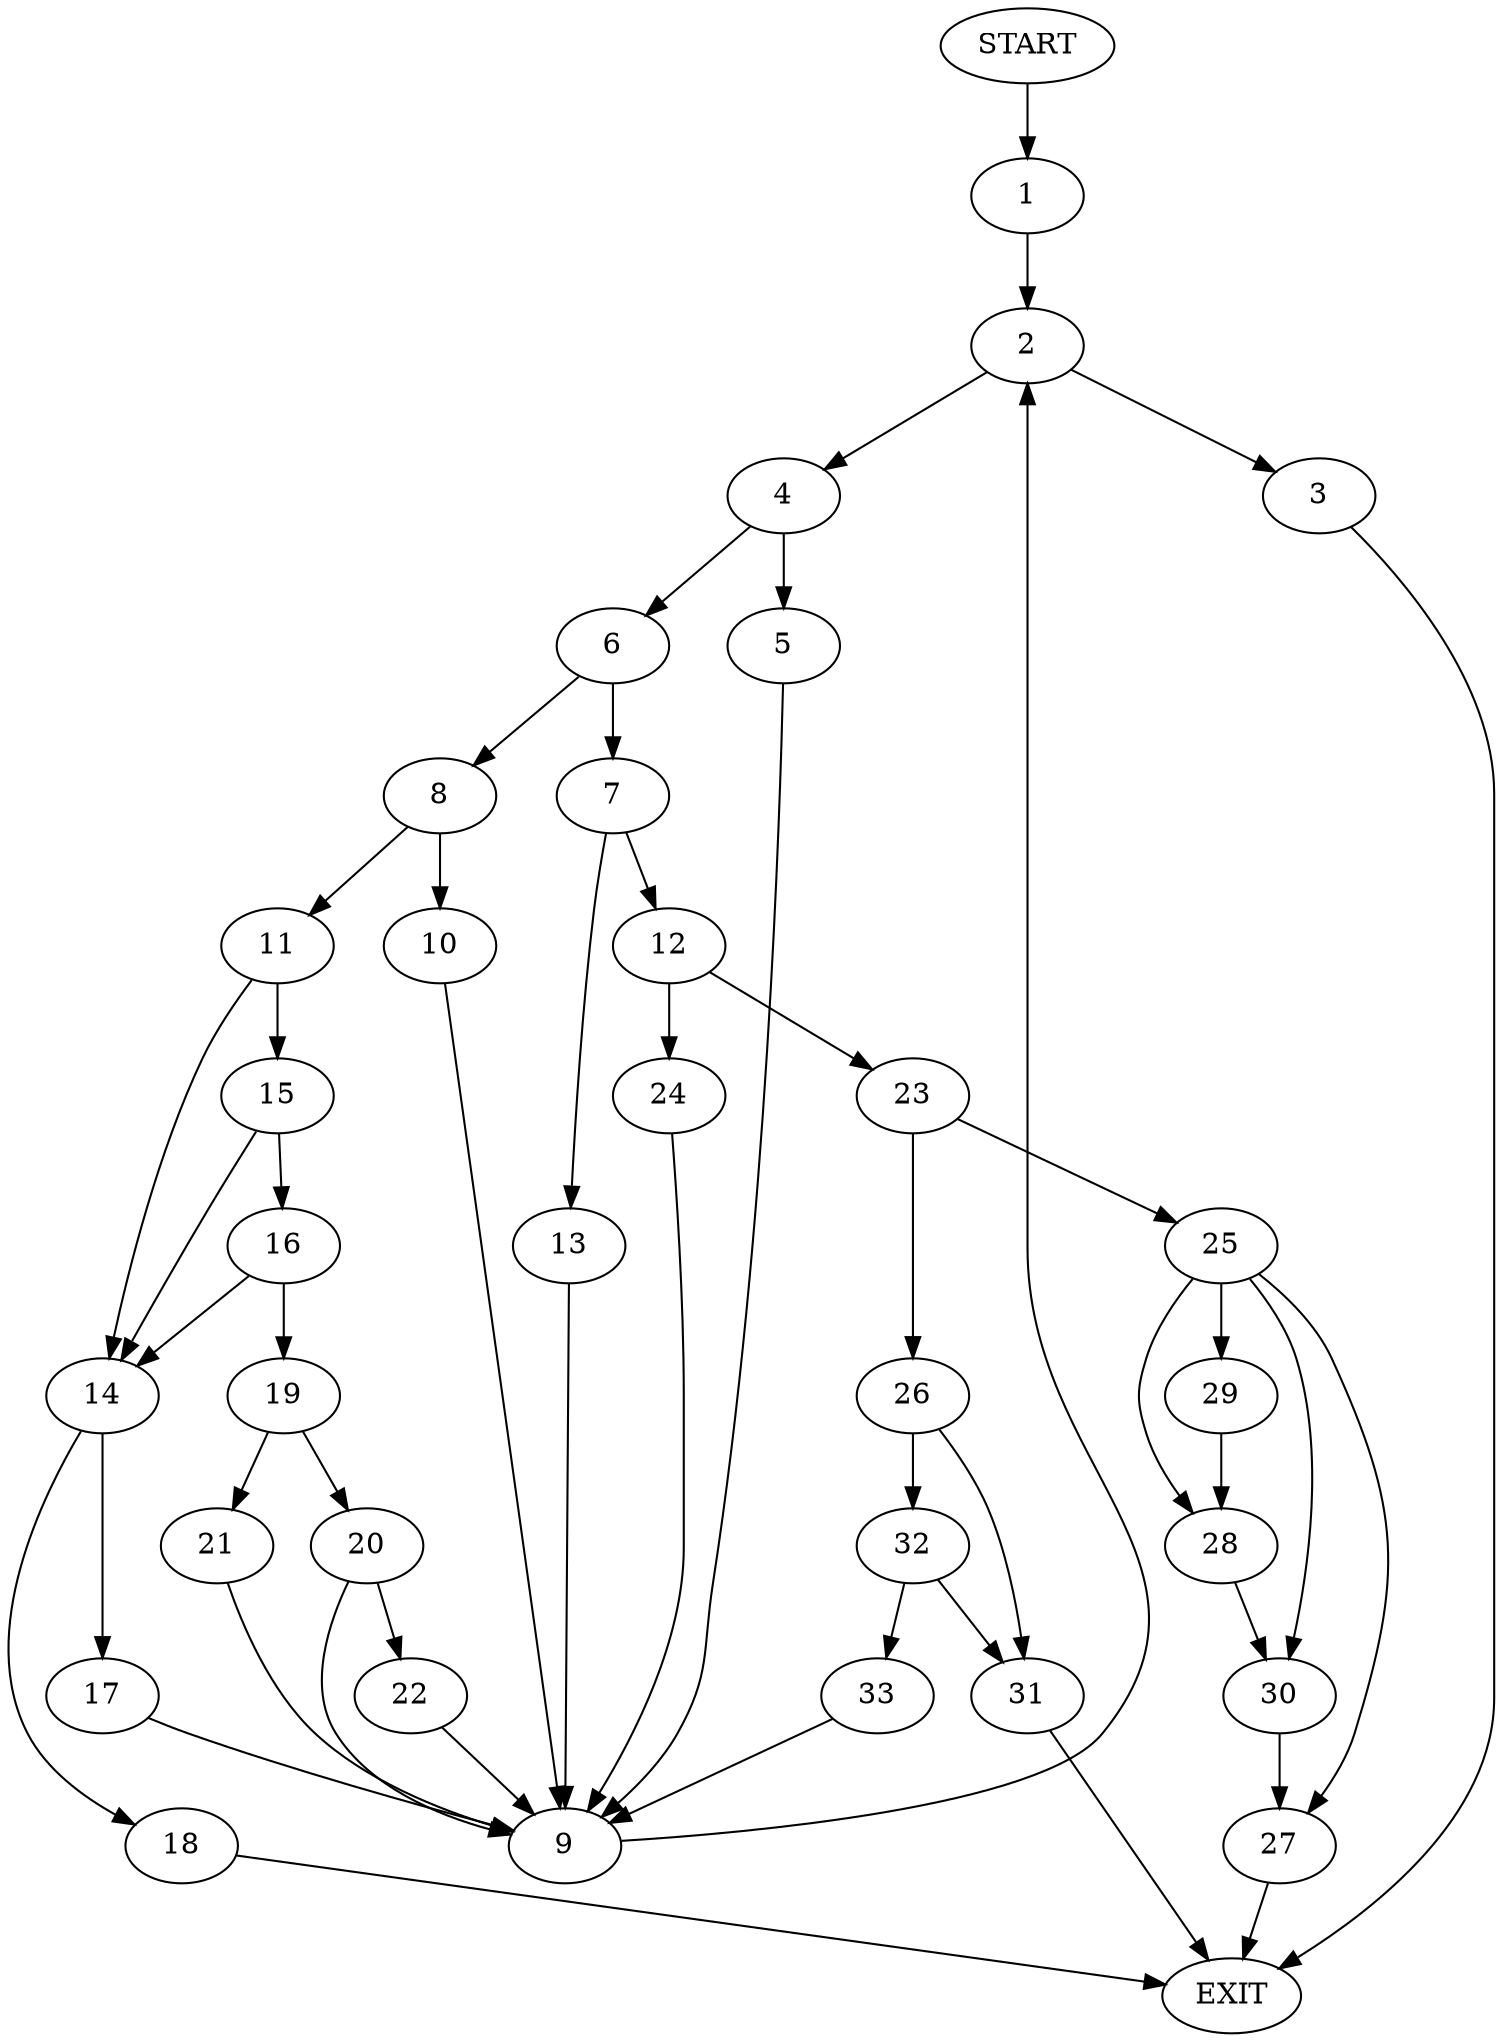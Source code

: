 digraph {
0 [label="START"]
34 [label="EXIT"]
0 -> 1
1 -> 2
2 -> 3
2 -> 4
3 -> 34
4 -> 5
4 -> 6
6 -> 7
6 -> 8
5 -> 9
8 -> 10
8 -> 11
7 -> 12
7 -> 13
11 -> 14
11 -> 15
10 -> 9
9 -> 2
15 -> 14
15 -> 16
14 -> 17
14 -> 18
16 -> 14
16 -> 19
19 -> 20
19 -> 21
17 -> 9
18 -> 34
21 -> 9
20 -> 22
20 -> 9
22 -> 9
13 -> 9
12 -> 23
12 -> 24
23 -> 25
23 -> 26
24 -> 9
25 -> 27
25 -> 28
25 -> 29
25 -> 30
26 -> 31
26 -> 32
27 -> 34
29 -> 28
30 -> 27
28 -> 30
32 -> 31
32 -> 33
31 -> 34
33 -> 9
}
